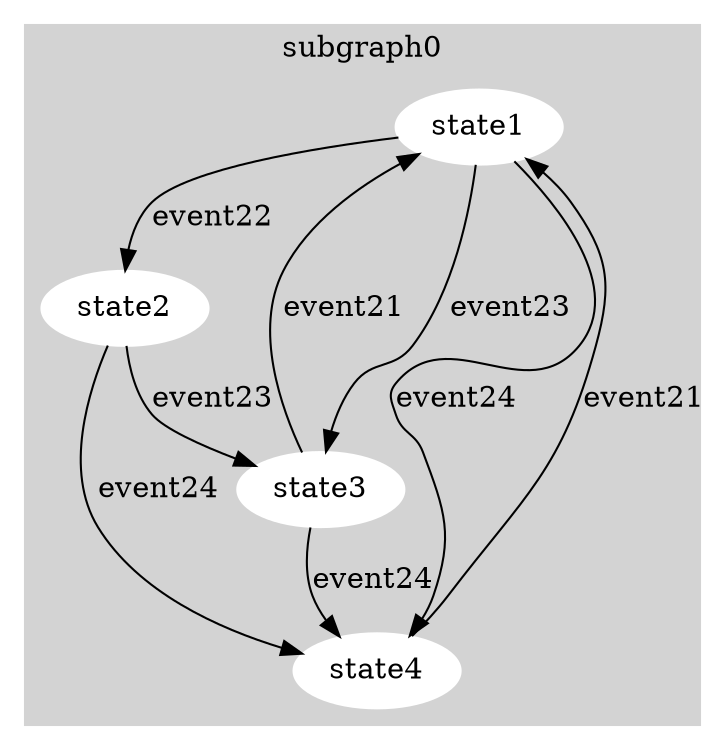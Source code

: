 digraph example_fsm {
subgraph cluster0 {
	 node [style=filled,color=white];
	 style=filled;
	 color=lightgrey;
	 state1 -> state2[label="event22"]
	 state1 -> state3[label="event23"]
	 state2 -> state4[label="event24"]
	 state3 -> state1[label="event21"]
	 label = "subgraph0";
	
}

subgraph cluster1 {
	 node [style=filled];
	 state1 -> state4[label="event24"]
	 state2 -> state3[label="event23"]
	 state3 -> state4[label="event24"]
	 state4 -> state1[label="event21"]
	 color=blue;
	 label = "subgraph1"
}
}